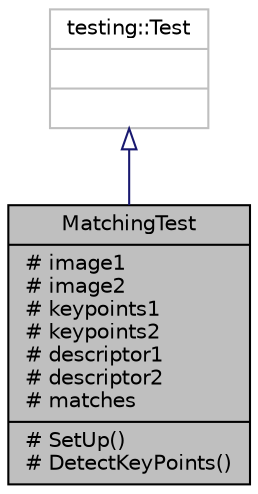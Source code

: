 digraph "MatchingTest"
{
 // LATEX_PDF_SIZE
  edge [fontname="Helvetica",fontsize="10",labelfontname="Helvetica",labelfontsize="10"];
  node [fontname="Helvetica",fontsize="10",shape=record];
  Node1 [label="{MatchingTest\n|# image1\l# image2\l# keypoints1\l# keypoints2\l# descriptor1\l# descriptor2\l# matches\l|# SetUp()\l# DetectKeyPoints()\l}",height=0.2,width=0.4,color="black", fillcolor="grey75", style="filled", fontcolor="black",tooltip=" "];
  Node2 -> Node1 [dir="back",color="midnightblue",fontsize="10",style="solid",arrowtail="onormal",fontname="Helvetica"];
  Node2 [label="{testing::Test\n||}",height=0.2,width=0.4,color="grey75", fillcolor="white", style="filled",tooltip=" "];
}
